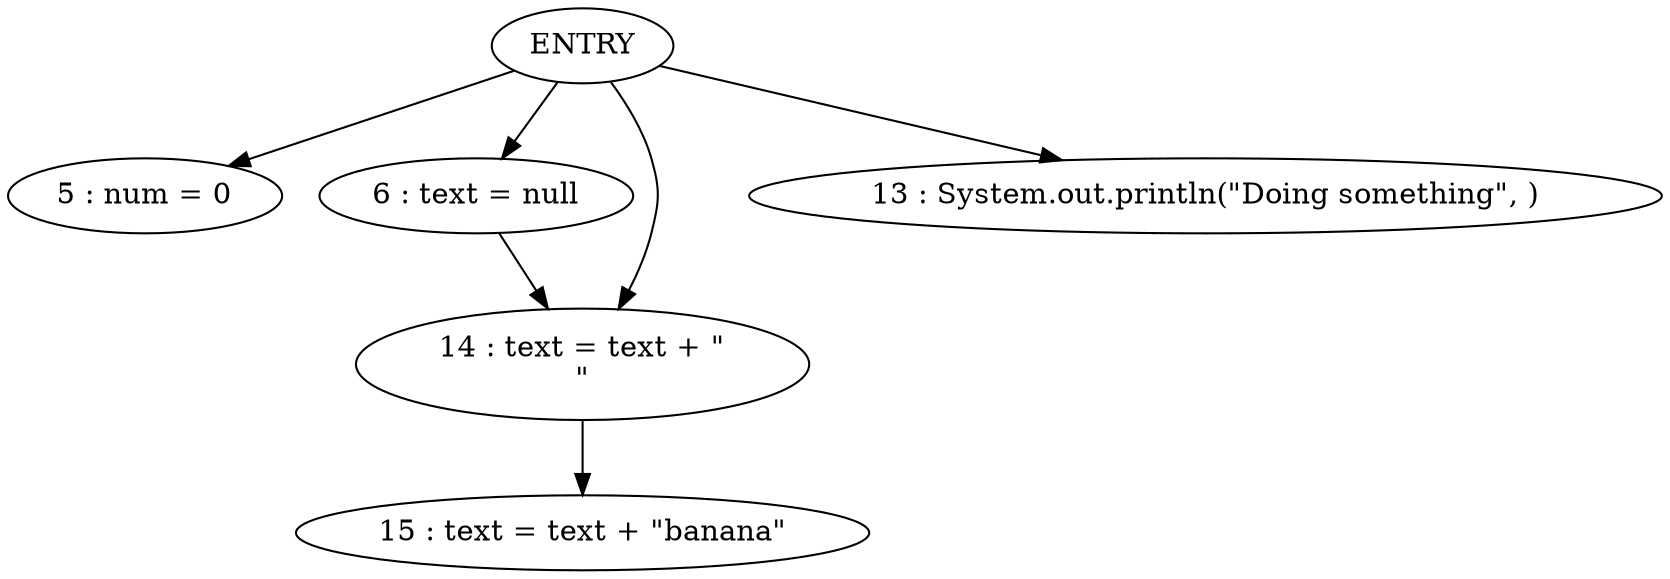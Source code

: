 digraph G {
"5 : num = 0"
"6 : text = null"
"6 : text = null" -> "14 : text = text + \"\n\""
"13 : System.out.println(\"Doing something\", )"
"14 : text = text + \"\n\""
"14 : text = text + \"\n\"" -> "15 : text = text + \"banana\""
"15 : text = text + \"banana\""
ENTRY -> "13 : System.out.println(\"Doing something\", )"
ENTRY -> "6 : text = null"
ENTRY -> "5 : num = 0"
ENTRY -> "14 : text = text + \"\n\""
}